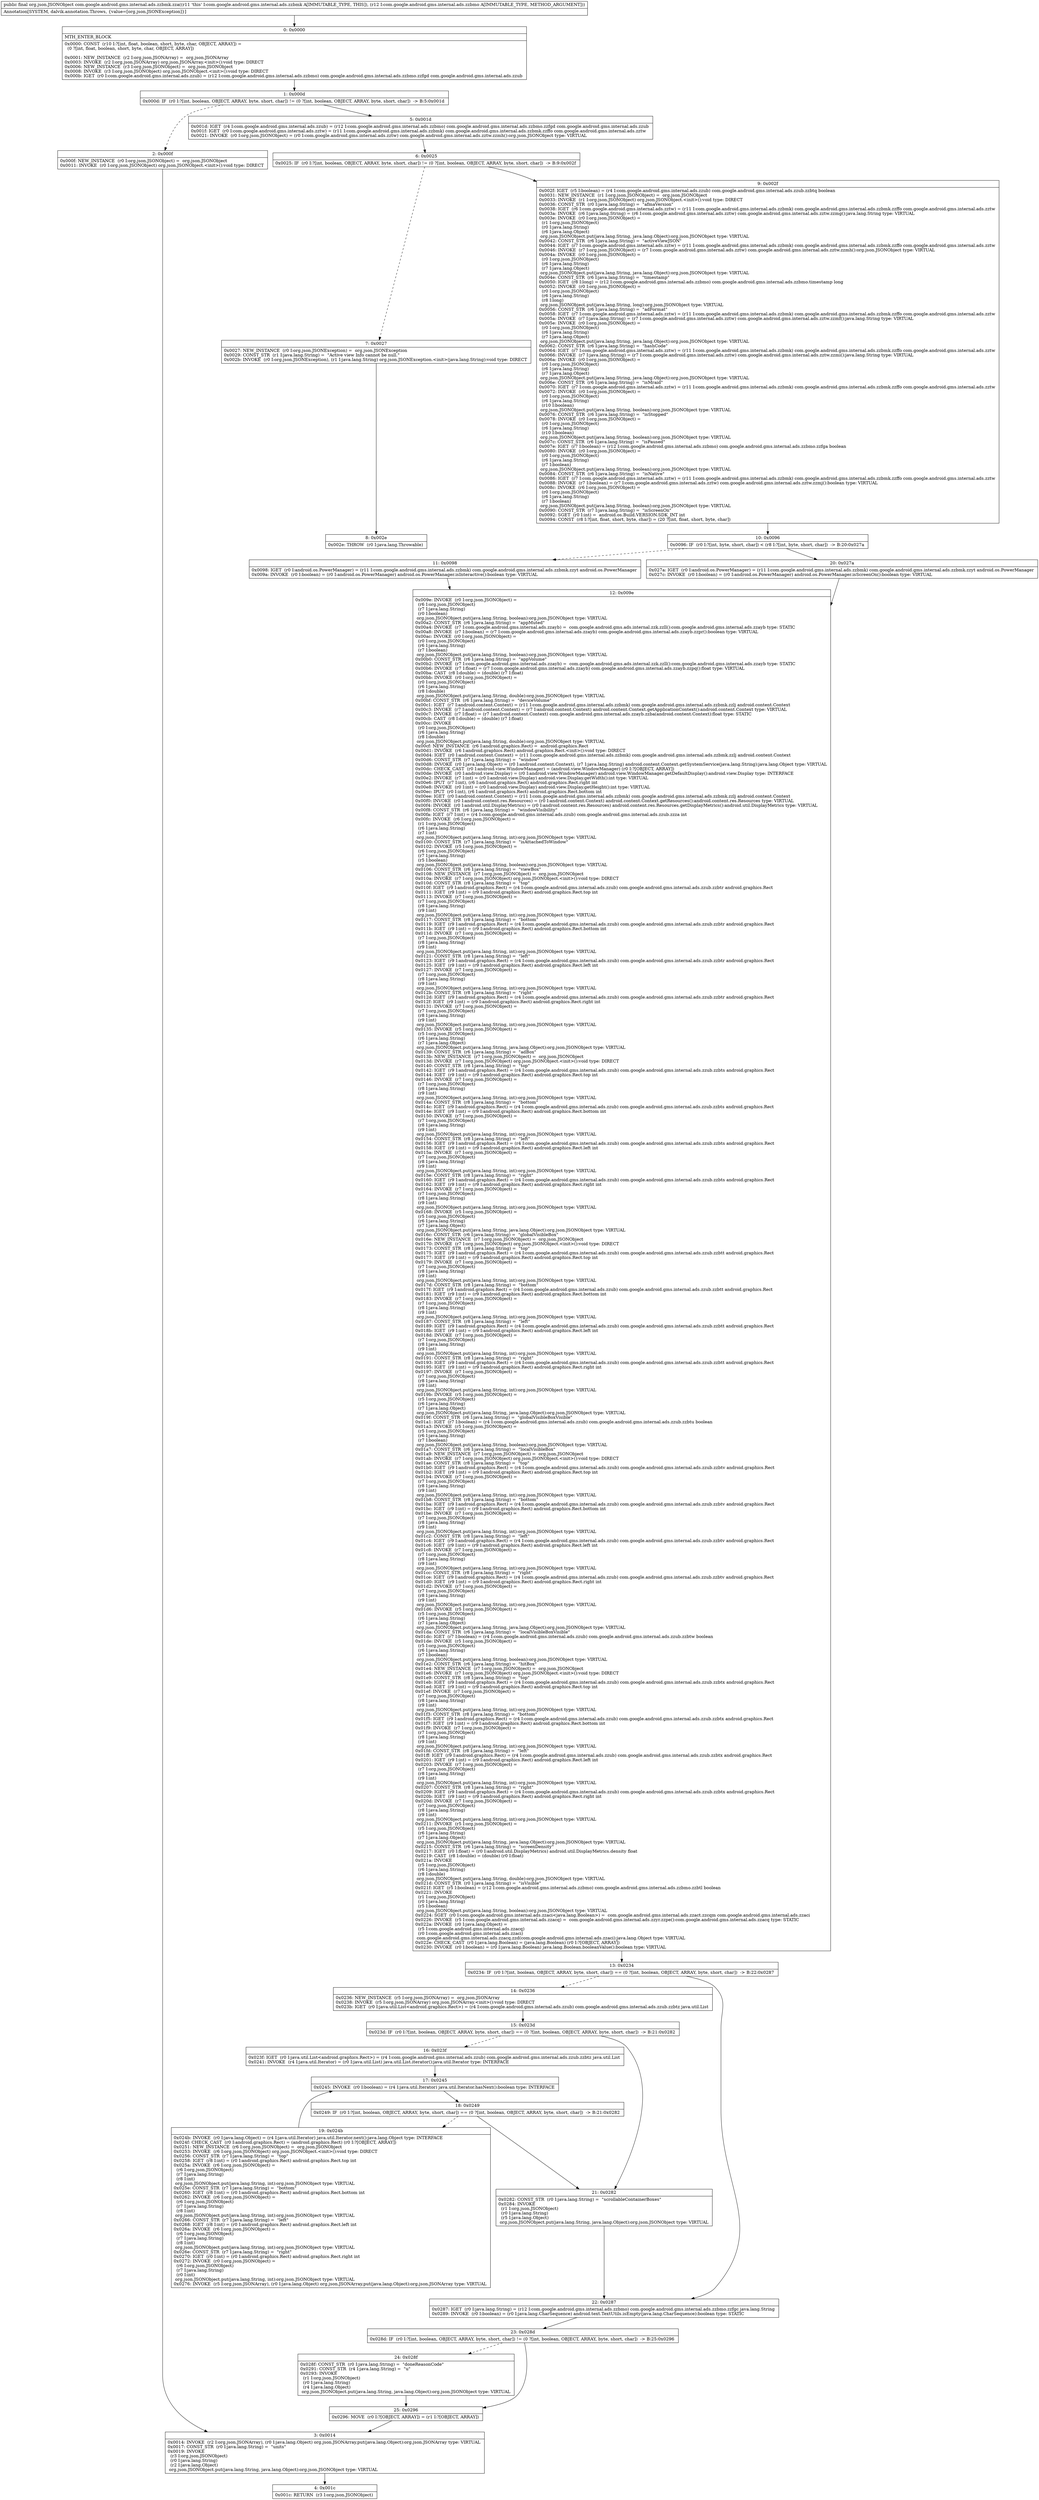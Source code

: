 digraph "CFG forcom.google.android.gms.internal.ads.zzbmk.zza(Lcom\/google\/android\/gms\/internal\/ads\/zzbmo;)Lorg\/json\/JSONObject;" {
Node_0 [shape=record,label="{0\:\ 0x0000|MTH_ENTER_BLOCK\l|0x0000: CONST  (r10 I:?[int, float, boolean, short, byte, char, OBJECT, ARRAY]) = \l  (0 ?[int, float, boolean, short, byte, char, OBJECT, ARRAY])\l \l0x0001: NEW_INSTANCE  (r2 I:org.json.JSONArray) =  org.json.JSONArray \l0x0003: INVOKE  (r2 I:org.json.JSONArray) org.json.JSONArray.\<init\>():void type: DIRECT \l0x0006: NEW_INSTANCE  (r3 I:org.json.JSONObject) =  org.json.JSONObject \l0x0008: INVOKE  (r3 I:org.json.JSONObject) org.json.JSONObject.\<init\>():void type: DIRECT \l0x000b: IGET  (r0 I:com.google.android.gms.internal.ads.zzub) = (r12 I:com.google.android.gms.internal.ads.zzbmo) com.google.android.gms.internal.ads.zzbmo.zzfgd com.google.android.gms.internal.ads.zzub \l}"];
Node_1 [shape=record,label="{1\:\ 0x000d|0x000d: IF  (r0 I:?[int, boolean, OBJECT, ARRAY, byte, short, char]) != (0 ?[int, boolean, OBJECT, ARRAY, byte, short, char])  \-\> B:5:0x001d \l}"];
Node_2 [shape=record,label="{2\:\ 0x000f|0x000f: NEW_INSTANCE  (r0 I:org.json.JSONObject) =  org.json.JSONObject \l0x0011: INVOKE  (r0 I:org.json.JSONObject) org.json.JSONObject.\<init\>():void type: DIRECT \l}"];
Node_3 [shape=record,label="{3\:\ 0x0014|0x0014: INVOKE  (r2 I:org.json.JSONArray), (r0 I:java.lang.Object) org.json.JSONArray.put(java.lang.Object):org.json.JSONArray type: VIRTUAL \l0x0017: CONST_STR  (r0 I:java.lang.String) =  \"units\" \l0x0019: INVOKE  \l  (r3 I:org.json.JSONObject)\l  (r0 I:java.lang.String)\l  (r2 I:java.lang.Object)\l org.json.JSONObject.put(java.lang.String, java.lang.Object):org.json.JSONObject type: VIRTUAL \l}"];
Node_4 [shape=record,label="{4\:\ 0x001c|0x001c: RETURN  (r3 I:org.json.JSONObject) \l}"];
Node_5 [shape=record,label="{5\:\ 0x001d|0x001d: IGET  (r4 I:com.google.android.gms.internal.ads.zzub) = (r12 I:com.google.android.gms.internal.ads.zzbmo) com.google.android.gms.internal.ads.zzbmo.zzfgd com.google.android.gms.internal.ads.zzub \l0x001f: IGET  (r0 I:com.google.android.gms.internal.ads.zztw) = (r11 I:com.google.android.gms.internal.ads.zzbmk) com.google.android.gms.internal.ads.zzbmk.zzffo com.google.android.gms.internal.ads.zztw \l0x0021: INVOKE  (r0 I:org.json.JSONObject) = (r0 I:com.google.android.gms.internal.ads.zztw) com.google.android.gms.internal.ads.zztw.zzmh():org.json.JSONObject type: VIRTUAL \l}"];
Node_6 [shape=record,label="{6\:\ 0x0025|0x0025: IF  (r0 I:?[int, boolean, OBJECT, ARRAY, byte, short, char]) != (0 ?[int, boolean, OBJECT, ARRAY, byte, short, char])  \-\> B:9:0x002f \l}"];
Node_7 [shape=record,label="{7\:\ 0x0027|0x0027: NEW_INSTANCE  (r0 I:org.json.JSONException) =  org.json.JSONException \l0x0029: CONST_STR  (r1 I:java.lang.String) =  \"Active view Info cannot be null.\" \l0x002b: INVOKE  (r0 I:org.json.JSONException), (r1 I:java.lang.String) org.json.JSONException.\<init\>(java.lang.String):void type: DIRECT \l}"];
Node_8 [shape=record,label="{8\:\ 0x002e|0x002e: THROW  (r0 I:java.lang.Throwable) \l}"];
Node_9 [shape=record,label="{9\:\ 0x002f|0x002f: IGET  (r5 I:boolean) = (r4 I:com.google.android.gms.internal.ads.zzub) com.google.android.gms.internal.ads.zzub.zzbtq boolean \l0x0031: NEW_INSTANCE  (r1 I:org.json.JSONObject) =  org.json.JSONObject \l0x0033: INVOKE  (r1 I:org.json.JSONObject) org.json.JSONObject.\<init\>():void type: DIRECT \l0x0036: CONST_STR  (r0 I:java.lang.String) =  \"afmaVersion\" \l0x0038: IGET  (r6 I:com.google.android.gms.internal.ads.zztw) = (r11 I:com.google.android.gms.internal.ads.zzbmk) com.google.android.gms.internal.ads.zzbmk.zzffo com.google.android.gms.internal.ads.zztw \l0x003a: INVOKE  (r6 I:java.lang.String) = (r6 I:com.google.android.gms.internal.ads.zztw) com.google.android.gms.internal.ads.zztw.zzmg():java.lang.String type: VIRTUAL \l0x003e: INVOKE  (r0 I:org.json.JSONObject) = \l  (r1 I:org.json.JSONObject)\l  (r0 I:java.lang.String)\l  (r6 I:java.lang.Object)\l org.json.JSONObject.put(java.lang.String, java.lang.Object):org.json.JSONObject type: VIRTUAL \l0x0042: CONST_STR  (r6 I:java.lang.String) =  \"activeViewJSON\" \l0x0044: IGET  (r7 I:com.google.android.gms.internal.ads.zztw) = (r11 I:com.google.android.gms.internal.ads.zzbmk) com.google.android.gms.internal.ads.zzbmk.zzffo com.google.android.gms.internal.ads.zztw \l0x0046: INVOKE  (r7 I:org.json.JSONObject) = (r7 I:com.google.android.gms.internal.ads.zztw) com.google.android.gms.internal.ads.zztw.zzmh():org.json.JSONObject type: VIRTUAL \l0x004a: INVOKE  (r0 I:org.json.JSONObject) = \l  (r0 I:org.json.JSONObject)\l  (r6 I:java.lang.String)\l  (r7 I:java.lang.Object)\l org.json.JSONObject.put(java.lang.String, java.lang.Object):org.json.JSONObject type: VIRTUAL \l0x004e: CONST_STR  (r6 I:java.lang.String) =  \"timestamp\" \l0x0050: IGET  (r8 I:long) = (r12 I:com.google.android.gms.internal.ads.zzbmo) com.google.android.gms.internal.ads.zzbmo.timestamp long \l0x0052: INVOKE  (r0 I:org.json.JSONObject) = \l  (r0 I:org.json.JSONObject)\l  (r6 I:java.lang.String)\l  (r8 I:long)\l org.json.JSONObject.put(java.lang.String, long):org.json.JSONObject type: VIRTUAL \l0x0056: CONST_STR  (r6 I:java.lang.String) =  \"adFormat\" \l0x0058: IGET  (r7 I:com.google.android.gms.internal.ads.zztw) = (r11 I:com.google.android.gms.internal.ads.zzbmk) com.google.android.gms.internal.ads.zzbmk.zzffo com.google.android.gms.internal.ads.zztw \l0x005a: INVOKE  (r7 I:java.lang.String) = (r7 I:com.google.android.gms.internal.ads.zztw) com.google.android.gms.internal.ads.zztw.zzmf():java.lang.String type: VIRTUAL \l0x005e: INVOKE  (r0 I:org.json.JSONObject) = \l  (r0 I:org.json.JSONObject)\l  (r6 I:java.lang.String)\l  (r7 I:java.lang.Object)\l org.json.JSONObject.put(java.lang.String, java.lang.Object):org.json.JSONObject type: VIRTUAL \l0x0062: CONST_STR  (r6 I:java.lang.String) =  \"hashCode\" \l0x0064: IGET  (r7 I:com.google.android.gms.internal.ads.zztw) = (r11 I:com.google.android.gms.internal.ads.zzbmk) com.google.android.gms.internal.ads.zzbmk.zzffo com.google.android.gms.internal.ads.zztw \l0x0066: INVOKE  (r7 I:java.lang.String) = (r7 I:com.google.android.gms.internal.ads.zztw) com.google.android.gms.internal.ads.zztw.zzmi():java.lang.String type: VIRTUAL \l0x006a: INVOKE  (r0 I:org.json.JSONObject) = \l  (r0 I:org.json.JSONObject)\l  (r6 I:java.lang.String)\l  (r7 I:java.lang.Object)\l org.json.JSONObject.put(java.lang.String, java.lang.Object):org.json.JSONObject type: VIRTUAL \l0x006e: CONST_STR  (r6 I:java.lang.String) =  \"isMraid\" \l0x0070: IGET  (r7 I:com.google.android.gms.internal.ads.zztw) = (r11 I:com.google.android.gms.internal.ads.zzbmk) com.google.android.gms.internal.ads.zzbmk.zzffo com.google.android.gms.internal.ads.zztw \l0x0072: INVOKE  (r0 I:org.json.JSONObject) = \l  (r0 I:org.json.JSONObject)\l  (r6 I:java.lang.String)\l  (r10 I:boolean)\l org.json.JSONObject.put(java.lang.String, boolean):org.json.JSONObject type: VIRTUAL \l0x0076: CONST_STR  (r6 I:java.lang.String) =  \"isStopped\" \l0x0078: INVOKE  (r0 I:org.json.JSONObject) = \l  (r0 I:org.json.JSONObject)\l  (r6 I:java.lang.String)\l  (r10 I:boolean)\l org.json.JSONObject.put(java.lang.String, boolean):org.json.JSONObject type: VIRTUAL \l0x007c: CONST_STR  (r6 I:java.lang.String) =  \"isPaused\" \l0x007e: IGET  (r7 I:boolean) = (r12 I:com.google.android.gms.internal.ads.zzbmo) com.google.android.gms.internal.ads.zzbmo.zzfga boolean \l0x0080: INVOKE  (r0 I:org.json.JSONObject) = \l  (r0 I:org.json.JSONObject)\l  (r6 I:java.lang.String)\l  (r7 I:boolean)\l org.json.JSONObject.put(java.lang.String, boolean):org.json.JSONObject type: VIRTUAL \l0x0084: CONST_STR  (r6 I:java.lang.String) =  \"isNative\" \l0x0086: IGET  (r7 I:com.google.android.gms.internal.ads.zztw) = (r11 I:com.google.android.gms.internal.ads.zzbmk) com.google.android.gms.internal.ads.zzbmk.zzffo com.google.android.gms.internal.ads.zztw \l0x0088: INVOKE  (r7 I:boolean) = (r7 I:com.google.android.gms.internal.ads.zztw) com.google.android.gms.internal.ads.zztw.zzmj():boolean type: VIRTUAL \l0x008c: INVOKE  (r6 I:org.json.JSONObject) = \l  (r0 I:org.json.JSONObject)\l  (r6 I:java.lang.String)\l  (r7 I:boolean)\l org.json.JSONObject.put(java.lang.String, boolean):org.json.JSONObject type: VIRTUAL \l0x0090: CONST_STR  (r7 I:java.lang.String) =  \"isScreenOn\" \l0x0092: SGET  (r0 I:int) =  android.os.Build.VERSION.SDK_INT int \l0x0094: CONST  (r8 I:?[int, float, short, byte, char]) = (20 ?[int, float, short, byte, char]) \l}"];
Node_10 [shape=record,label="{10\:\ 0x0096|0x0096: IF  (r0 I:?[int, byte, short, char]) \< (r8 I:?[int, byte, short, char])  \-\> B:20:0x027a \l}"];
Node_11 [shape=record,label="{11\:\ 0x0098|0x0098: IGET  (r0 I:android.os.PowerManager) = (r11 I:com.google.android.gms.internal.ads.zzbmk) com.google.android.gms.internal.ads.zzbmk.zzyt android.os.PowerManager \l0x009a: INVOKE  (r0 I:boolean) = (r0 I:android.os.PowerManager) android.os.PowerManager.isInteractive():boolean type: VIRTUAL \l}"];
Node_12 [shape=record,label="{12\:\ 0x009e|0x009e: INVOKE  (r0 I:org.json.JSONObject) = \l  (r6 I:org.json.JSONObject)\l  (r7 I:java.lang.String)\l  (r0 I:boolean)\l org.json.JSONObject.put(java.lang.String, boolean):org.json.JSONObject type: VIRTUAL \l0x00a2: CONST_STR  (r6 I:java.lang.String) =  \"appMuted\" \l0x00a4: INVOKE  (r7 I:com.google.android.gms.internal.ads.zzayb) =  com.google.android.gms.ads.internal.zzk.zzll():com.google.android.gms.internal.ads.zzayb type: STATIC \l0x00a8: INVOKE  (r7 I:boolean) = (r7 I:com.google.android.gms.internal.ads.zzayb) com.google.android.gms.internal.ads.zzayb.zzpr():boolean type: VIRTUAL \l0x00ac: INVOKE  (r0 I:org.json.JSONObject) = \l  (r0 I:org.json.JSONObject)\l  (r6 I:java.lang.String)\l  (r7 I:boolean)\l org.json.JSONObject.put(java.lang.String, boolean):org.json.JSONObject type: VIRTUAL \l0x00b0: CONST_STR  (r6 I:java.lang.String) =  \"appVolume\" \l0x00b2: INVOKE  (r7 I:com.google.android.gms.internal.ads.zzayb) =  com.google.android.gms.ads.internal.zzk.zzll():com.google.android.gms.internal.ads.zzayb type: STATIC \l0x00b6: INVOKE  (r7 I:float) = (r7 I:com.google.android.gms.internal.ads.zzayb) com.google.android.gms.internal.ads.zzayb.zzpq():float type: VIRTUAL \l0x00ba: CAST  (r8 I:double) = (double) (r7 I:float) \l0x00bb: INVOKE  (r0 I:org.json.JSONObject) = \l  (r0 I:org.json.JSONObject)\l  (r6 I:java.lang.String)\l  (r8 I:double)\l org.json.JSONObject.put(java.lang.String, double):org.json.JSONObject type: VIRTUAL \l0x00bf: CONST_STR  (r6 I:java.lang.String) =  \"deviceVolume\" \l0x00c1: IGET  (r7 I:android.content.Context) = (r11 I:com.google.android.gms.internal.ads.zzbmk) com.google.android.gms.internal.ads.zzbmk.zzlj android.content.Context \l0x00c3: INVOKE  (r7 I:android.content.Context) = (r7 I:android.content.Context) android.content.Context.getApplicationContext():android.content.Context type: VIRTUAL \l0x00c7: INVOKE  (r7 I:float) = (r7 I:android.content.Context) com.google.android.gms.internal.ads.zzayb.zzba(android.content.Context):float type: STATIC \l0x00cb: CAST  (r8 I:double) = (double) (r7 I:float) \l0x00cc: INVOKE  \l  (r0 I:org.json.JSONObject)\l  (r6 I:java.lang.String)\l  (r8 I:double)\l org.json.JSONObject.put(java.lang.String, double):org.json.JSONObject type: VIRTUAL \l0x00cf: NEW_INSTANCE  (r6 I:android.graphics.Rect) =  android.graphics.Rect \l0x00d1: INVOKE  (r6 I:android.graphics.Rect) android.graphics.Rect.\<init\>():void type: DIRECT \l0x00d4: IGET  (r0 I:android.content.Context) = (r11 I:com.google.android.gms.internal.ads.zzbmk) com.google.android.gms.internal.ads.zzbmk.zzlj android.content.Context \l0x00d6: CONST_STR  (r7 I:java.lang.String) =  \"window\" \l0x00d8: INVOKE  (r0 I:java.lang.Object) = (r0 I:android.content.Context), (r7 I:java.lang.String) android.content.Context.getSystemService(java.lang.String):java.lang.Object type: VIRTUAL \l0x00dc: CHECK_CAST  (r0 I:android.view.WindowManager) = (android.view.WindowManager) (r0 I:?[OBJECT, ARRAY]) \l0x00de: INVOKE  (r0 I:android.view.Display) = (r0 I:android.view.WindowManager) android.view.WindowManager.getDefaultDisplay():android.view.Display type: INTERFACE \l0x00e2: INVOKE  (r7 I:int) = (r0 I:android.view.Display) android.view.Display.getWidth():int type: VIRTUAL \l0x00e6: IPUT  (r7 I:int), (r6 I:android.graphics.Rect) android.graphics.Rect.right int \l0x00e8: INVOKE  (r0 I:int) = (r0 I:android.view.Display) android.view.Display.getHeight():int type: VIRTUAL \l0x00ec: IPUT  (r0 I:int), (r6 I:android.graphics.Rect) android.graphics.Rect.bottom int \l0x00ee: IGET  (r0 I:android.content.Context) = (r11 I:com.google.android.gms.internal.ads.zzbmk) com.google.android.gms.internal.ads.zzbmk.zzlj android.content.Context \l0x00f0: INVOKE  (r0 I:android.content.res.Resources) = (r0 I:android.content.Context) android.content.Context.getResources():android.content.res.Resources type: VIRTUAL \l0x00f4: INVOKE  (r0 I:android.util.DisplayMetrics) = (r0 I:android.content.res.Resources) android.content.res.Resources.getDisplayMetrics():android.util.DisplayMetrics type: VIRTUAL \l0x00f8: CONST_STR  (r6 I:java.lang.String) =  \"windowVisibility\" \l0x00fa: IGET  (r7 I:int) = (r4 I:com.google.android.gms.internal.ads.zzub) com.google.android.gms.internal.ads.zzub.zzza int \l0x00fc: INVOKE  (r6 I:org.json.JSONObject) = \l  (r1 I:org.json.JSONObject)\l  (r6 I:java.lang.String)\l  (r7 I:int)\l org.json.JSONObject.put(java.lang.String, int):org.json.JSONObject type: VIRTUAL \l0x0100: CONST_STR  (r7 I:java.lang.String) =  \"isAttachedToWindow\" \l0x0102: INVOKE  (r5 I:org.json.JSONObject) = \l  (r6 I:org.json.JSONObject)\l  (r7 I:java.lang.String)\l  (r5 I:boolean)\l org.json.JSONObject.put(java.lang.String, boolean):org.json.JSONObject type: VIRTUAL \l0x0106: CONST_STR  (r6 I:java.lang.String) =  \"viewBox\" \l0x0108: NEW_INSTANCE  (r7 I:org.json.JSONObject) =  org.json.JSONObject \l0x010a: INVOKE  (r7 I:org.json.JSONObject) org.json.JSONObject.\<init\>():void type: DIRECT \l0x010d: CONST_STR  (r8 I:java.lang.String) =  \"top\" \l0x010f: IGET  (r9 I:android.graphics.Rect) = (r4 I:com.google.android.gms.internal.ads.zzub) com.google.android.gms.internal.ads.zzub.zzbtr android.graphics.Rect \l0x0111: IGET  (r9 I:int) = (r9 I:android.graphics.Rect) android.graphics.Rect.top int \l0x0113: INVOKE  (r7 I:org.json.JSONObject) = \l  (r7 I:org.json.JSONObject)\l  (r8 I:java.lang.String)\l  (r9 I:int)\l org.json.JSONObject.put(java.lang.String, int):org.json.JSONObject type: VIRTUAL \l0x0117: CONST_STR  (r8 I:java.lang.String) =  \"bottom\" \l0x0119: IGET  (r9 I:android.graphics.Rect) = (r4 I:com.google.android.gms.internal.ads.zzub) com.google.android.gms.internal.ads.zzub.zzbtr android.graphics.Rect \l0x011b: IGET  (r9 I:int) = (r9 I:android.graphics.Rect) android.graphics.Rect.bottom int \l0x011d: INVOKE  (r7 I:org.json.JSONObject) = \l  (r7 I:org.json.JSONObject)\l  (r8 I:java.lang.String)\l  (r9 I:int)\l org.json.JSONObject.put(java.lang.String, int):org.json.JSONObject type: VIRTUAL \l0x0121: CONST_STR  (r8 I:java.lang.String) =  \"left\" \l0x0123: IGET  (r9 I:android.graphics.Rect) = (r4 I:com.google.android.gms.internal.ads.zzub) com.google.android.gms.internal.ads.zzub.zzbtr android.graphics.Rect \l0x0125: IGET  (r9 I:int) = (r9 I:android.graphics.Rect) android.graphics.Rect.left int \l0x0127: INVOKE  (r7 I:org.json.JSONObject) = \l  (r7 I:org.json.JSONObject)\l  (r8 I:java.lang.String)\l  (r9 I:int)\l org.json.JSONObject.put(java.lang.String, int):org.json.JSONObject type: VIRTUAL \l0x012b: CONST_STR  (r8 I:java.lang.String) =  \"right\" \l0x012d: IGET  (r9 I:android.graphics.Rect) = (r4 I:com.google.android.gms.internal.ads.zzub) com.google.android.gms.internal.ads.zzub.zzbtr android.graphics.Rect \l0x012f: IGET  (r9 I:int) = (r9 I:android.graphics.Rect) android.graphics.Rect.right int \l0x0131: INVOKE  (r7 I:org.json.JSONObject) = \l  (r7 I:org.json.JSONObject)\l  (r8 I:java.lang.String)\l  (r9 I:int)\l org.json.JSONObject.put(java.lang.String, int):org.json.JSONObject type: VIRTUAL \l0x0135: INVOKE  (r5 I:org.json.JSONObject) = \l  (r5 I:org.json.JSONObject)\l  (r6 I:java.lang.String)\l  (r7 I:java.lang.Object)\l org.json.JSONObject.put(java.lang.String, java.lang.Object):org.json.JSONObject type: VIRTUAL \l0x0139: CONST_STR  (r6 I:java.lang.String) =  \"adBox\" \l0x013b: NEW_INSTANCE  (r7 I:org.json.JSONObject) =  org.json.JSONObject \l0x013d: INVOKE  (r7 I:org.json.JSONObject) org.json.JSONObject.\<init\>():void type: DIRECT \l0x0140: CONST_STR  (r8 I:java.lang.String) =  \"top\" \l0x0142: IGET  (r9 I:android.graphics.Rect) = (r4 I:com.google.android.gms.internal.ads.zzub) com.google.android.gms.internal.ads.zzub.zzbts android.graphics.Rect \l0x0144: IGET  (r9 I:int) = (r9 I:android.graphics.Rect) android.graphics.Rect.top int \l0x0146: INVOKE  (r7 I:org.json.JSONObject) = \l  (r7 I:org.json.JSONObject)\l  (r8 I:java.lang.String)\l  (r9 I:int)\l org.json.JSONObject.put(java.lang.String, int):org.json.JSONObject type: VIRTUAL \l0x014a: CONST_STR  (r8 I:java.lang.String) =  \"bottom\" \l0x014c: IGET  (r9 I:android.graphics.Rect) = (r4 I:com.google.android.gms.internal.ads.zzub) com.google.android.gms.internal.ads.zzub.zzbts android.graphics.Rect \l0x014e: IGET  (r9 I:int) = (r9 I:android.graphics.Rect) android.graphics.Rect.bottom int \l0x0150: INVOKE  (r7 I:org.json.JSONObject) = \l  (r7 I:org.json.JSONObject)\l  (r8 I:java.lang.String)\l  (r9 I:int)\l org.json.JSONObject.put(java.lang.String, int):org.json.JSONObject type: VIRTUAL \l0x0154: CONST_STR  (r8 I:java.lang.String) =  \"left\" \l0x0156: IGET  (r9 I:android.graphics.Rect) = (r4 I:com.google.android.gms.internal.ads.zzub) com.google.android.gms.internal.ads.zzub.zzbts android.graphics.Rect \l0x0158: IGET  (r9 I:int) = (r9 I:android.graphics.Rect) android.graphics.Rect.left int \l0x015a: INVOKE  (r7 I:org.json.JSONObject) = \l  (r7 I:org.json.JSONObject)\l  (r8 I:java.lang.String)\l  (r9 I:int)\l org.json.JSONObject.put(java.lang.String, int):org.json.JSONObject type: VIRTUAL \l0x015e: CONST_STR  (r8 I:java.lang.String) =  \"right\" \l0x0160: IGET  (r9 I:android.graphics.Rect) = (r4 I:com.google.android.gms.internal.ads.zzub) com.google.android.gms.internal.ads.zzub.zzbts android.graphics.Rect \l0x0162: IGET  (r9 I:int) = (r9 I:android.graphics.Rect) android.graphics.Rect.right int \l0x0164: INVOKE  (r7 I:org.json.JSONObject) = \l  (r7 I:org.json.JSONObject)\l  (r8 I:java.lang.String)\l  (r9 I:int)\l org.json.JSONObject.put(java.lang.String, int):org.json.JSONObject type: VIRTUAL \l0x0168: INVOKE  (r5 I:org.json.JSONObject) = \l  (r5 I:org.json.JSONObject)\l  (r6 I:java.lang.String)\l  (r7 I:java.lang.Object)\l org.json.JSONObject.put(java.lang.String, java.lang.Object):org.json.JSONObject type: VIRTUAL \l0x016c: CONST_STR  (r6 I:java.lang.String) =  \"globalVisibleBox\" \l0x016e: NEW_INSTANCE  (r7 I:org.json.JSONObject) =  org.json.JSONObject \l0x0170: INVOKE  (r7 I:org.json.JSONObject) org.json.JSONObject.\<init\>():void type: DIRECT \l0x0173: CONST_STR  (r8 I:java.lang.String) =  \"top\" \l0x0175: IGET  (r9 I:android.graphics.Rect) = (r4 I:com.google.android.gms.internal.ads.zzub) com.google.android.gms.internal.ads.zzub.zzbtt android.graphics.Rect \l0x0177: IGET  (r9 I:int) = (r9 I:android.graphics.Rect) android.graphics.Rect.top int \l0x0179: INVOKE  (r7 I:org.json.JSONObject) = \l  (r7 I:org.json.JSONObject)\l  (r8 I:java.lang.String)\l  (r9 I:int)\l org.json.JSONObject.put(java.lang.String, int):org.json.JSONObject type: VIRTUAL \l0x017d: CONST_STR  (r8 I:java.lang.String) =  \"bottom\" \l0x017f: IGET  (r9 I:android.graphics.Rect) = (r4 I:com.google.android.gms.internal.ads.zzub) com.google.android.gms.internal.ads.zzub.zzbtt android.graphics.Rect \l0x0181: IGET  (r9 I:int) = (r9 I:android.graphics.Rect) android.graphics.Rect.bottom int \l0x0183: INVOKE  (r7 I:org.json.JSONObject) = \l  (r7 I:org.json.JSONObject)\l  (r8 I:java.lang.String)\l  (r9 I:int)\l org.json.JSONObject.put(java.lang.String, int):org.json.JSONObject type: VIRTUAL \l0x0187: CONST_STR  (r8 I:java.lang.String) =  \"left\" \l0x0189: IGET  (r9 I:android.graphics.Rect) = (r4 I:com.google.android.gms.internal.ads.zzub) com.google.android.gms.internal.ads.zzub.zzbtt android.graphics.Rect \l0x018b: IGET  (r9 I:int) = (r9 I:android.graphics.Rect) android.graphics.Rect.left int \l0x018d: INVOKE  (r7 I:org.json.JSONObject) = \l  (r7 I:org.json.JSONObject)\l  (r8 I:java.lang.String)\l  (r9 I:int)\l org.json.JSONObject.put(java.lang.String, int):org.json.JSONObject type: VIRTUAL \l0x0191: CONST_STR  (r8 I:java.lang.String) =  \"right\" \l0x0193: IGET  (r9 I:android.graphics.Rect) = (r4 I:com.google.android.gms.internal.ads.zzub) com.google.android.gms.internal.ads.zzub.zzbtt android.graphics.Rect \l0x0195: IGET  (r9 I:int) = (r9 I:android.graphics.Rect) android.graphics.Rect.right int \l0x0197: INVOKE  (r7 I:org.json.JSONObject) = \l  (r7 I:org.json.JSONObject)\l  (r8 I:java.lang.String)\l  (r9 I:int)\l org.json.JSONObject.put(java.lang.String, int):org.json.JSONObject type: VIRTUAL \l0x019b: INVOKE  (r5 I:org.json.JSONObject) = \l  (r5 I:org.json.JSONObject)\l  (r6 I:java.lang.String)\l  (r7 I:java.lang.Object)\l org.json.JSONObject.put(java.lang.String, java.lang.Object):org.json.JSONObject type: VIRTUAL \l0x019f: CONST_STR  (r6 I:java.lang.String) =  \"globalVisibleBoxVisible\" \l0x01a1: IGET  (r7 I:boolean) = (r4 I:com.google.android.gms.internal.ads.zzub) com.google.android.gms.internal.ads.zzub.zzbtu boolean \l0x01a3: INVOKE  (r5 I:org.json.JSONObject) = \l  (r5 I:org.json.JSONObject)\l  (r6 I:java.lang.String)\l  (r7 I:boolean)\l org.json.JSONObject.put(java.lang.String, boolean):org.json.JSONObject type: VIRTUAL \l0x01a7: CONST_STR  (r6 I:java.lang.String) =  \"localVisibleBox\" \l0x01a9: NEW_INSTANCE  (r7 I:org.json.JSONObject) =  org.json.JSONObject \l0x01ab: INVOKE  (r7 I:org.json.JSONObject) org.json.JSONObject.\<init\>():void type: DIRECT \l0x01ae: CONST_STR  (r8 I:java.lang.String) =  \"top\" \l0x01b0: IGET  (r9 I:android.graphics.Rect) = (r4 I:com.google.android.gms.internal.ads.zzub) com.google.android.gms.internal.ads.zzub.zzbtv android.graphics.Rect \l0x01b2: IGET  (r9 I:int) = (r9 I:android.graphics.Rect) android.graphics.Rect.top int \l0x01b4: INVOKE  (r7 I:org.json.JSONObject) = \l  (r7 I:org.json.JSONObject)\l  (r8 I:java.lang.String)\l  (r9 I:int)\l org.json.JSONObject.put(java.lang.String, int):org.json.JSONObject type: VIRTUAL \l0x01b8: CONST_STR  (r8 I:java.lang.String) =  \"bottom\" \l0x01ba: IGET  (r9 I:android.graphics.Rect) = (r4 I:com.google.android.gms.internal.ads.zzub) com.google.android.gms.internal.ads.zzub.zzbtv android.graphics.Rect \l0x01bc: IGET  (r9 I:int) = (r9 I:android.graphics.Rect) android.graphics.Rect.bottom int \l0x01be: INVOKE  (r7 I:org.json.JSONObject) = \l  (r7 I:org.json.JSONObject)\l  (r8 I:java.lang.String)\l  (r9 I:int)\l org.json.JSONObject.put(java.lang.String, int):org.json.JSONObject type: VIRTUAL \l0x01c2: CONST_STR  (r8 I:java.lang.String) =  \"left\" \l0x01c4: IGET  (r9 I:android.graphics.Rect) = (r4 I:com.google.android.gms.internal.ads.zzub) com.google.android.gms.internal.ads.zzub.zzbtv android.graphics.Rect \l0x01c6: IGET  (r9 I:int) = (r9 I:android.graphics.Rect) android.graphics.Rect.left int \l0x01c8: INVOKE  (r7 I:org.json.JSONObject) = \l  (r7 I:org.json.JSONObject)\l  (r8 I:java.lang.String)\l  (r9 I:int)\l org.json.JSONObject.put(java.lang.String, int):org.json.JSONObject type: VIRTUAL \l0x01cc: CONST_STR  (r8 I:java.lang.String) =  \"right\" \l0x01ce: IGET  (r9 I:android.graphics.Rect) = (r4 I:com.google.android.gms.internal.ads.zzub) com.google.android.gms.internal.ads.zzub.zzbtv android.graphics.Rect \l0x01d0: IGET  (r9 I:int) = (r9 I:android.graphics.Rect) android.graphics.Rect.right int \l0x01d2: INVOKE  (r7 I:org.json.JSONObject) = \l  (r7 I:org.json.JSONObject)\l  (r8 I:java.lang.String)\l  (r9 I:int)\l org.json.JSONObject.put(java.lang.String, int):org.json.JSONObject type: VIRTUAL \l0x01d6: INVOKE  (r5 I:org.json.JSONObject) = \l  (r5 I:org.json.JSONObject)\l  (r6 I:java.lang.String)\l  (r7 I:java.lang.Object)\l org.json.JSONObject.put(java.lang.String, java.lang.Object):org.json.JSONObject type: VIRTUAL \l0x01da: CONST_STR  (r6 I:java.lang.String) =  \"localVisibleBoxVisible\" \l0x01dc: IGET  (r7 I:boolean) = (r4 I:com.google.android.gms.internal.ads.zzub) com.google.android.gms.internal.ads.zzub.zzbtw boolean \l0x01de: INVOKE  (r5 I:org.json.JSONObject) = \l  (r5 I:org.json.JSONObject)\l  (r6 I:java.lang.String)\l  (r7 I:boolean)\l org.json.JSONObject.put(java.lang.String, boolean):org.json.JSONObject type: VIRTUAL \l0x01e2: CONST_STR  (r6 I:java.lang.String) =  \"hitBox\" \l0x01e4: NEW_INSTANCE  (r7 I:org.json.JSONObject) =  org.json.JSONObject \l0x01e6: INVOKE  (r7 I:org.json.JSONObject) org.json.JSONObject.\<init\>():void type: DIRECT \l0x01e9: CONST_STR  (r8 I:java.lang.String) =  \"top\" \l0x01eb: IGET  (r9 I:android.graphics.Rect) = (r4 I:com.google.android.gms.internal.ads.zzub) com.google.android.gms.internal.ads.zzub.zzbtx android.graphics.Rect \l0x01ed: IGET  (r9 I:int) = (r9 I:android.graphics.Rect) android.graphics.Rect.top int \l0x01ef: INVOKE  (r7 I:org.json.JSONObject) = \l  (r7 I:org.json.JSONObject)\l  (r8 I:java.lang.String)\l  (r9 I:int)\l org.json.JSONObject.put(java.lang.String, int):org.json.JSONObject type: VIRTUAL \l0x01f3: CONST_STR  (r8 I:java.lang.String) =  \"bottom\" \l0x01f5: IGET  (r9 I:android.graphics.Rect) = (r4 I:com.google.android.gms.internal.ads.zzub) com.google.android.gms.internal.ads.zzub.zzbtx android.graphics.Rect \l0x01f7: IGET  (r9 I:int) = (r9 I:android.graphics.Rect) android.graphics.Rect.bottom int \l0x01f9: INVOKE  (r7 I:org.json.JSONObject) = \l  (r7 I:org.json.JSONObject)\l  (r8 I:java.lang.String)\l  (r9 I:int)\l org.json.JSONObject.put(java.lang.String, int):org.json.JSONObject type: VIRTUAL \l0x01fd: CONST_STR  (r8 I:java.lang.String) =  \"left\" \l0x01ff: IGET  (r9 I:android.graphics.Rect) = (r4 I:com.google.android.gms.internal.ads.zzub) com.google.android.gms.internal.ads.zzub.zzbtx android.graphics.Rect \l0x0201: IGET  (r9 I:int) = (r9 I:android.graphics.Rect) android.graphics.Rect.left int \l0x0203: INVOKE  (r7 I:org.json.JSONObject) = \l  (r7 I:org.json.JSONObject)\l  (r8 I:java.lang.String)\l  (r9 I:int)\l org.json.JSONObject.put(java.lang.String, int):org.json.JSONObject type: VIRTUAL \l0x0207: CONST_STR  (r8 I:java.lang.String) =  \"right\" \l0x0209: IGET  (r9 I:android.graphics.Rect) = (r4 I:com.google.android.gms.internal.ads.zzub) com.google.android.gms.internal.ads.zzub.zzbtx android.graphics.Rect \l0x020b: IGET  (r9 I:int) = (r9 I:android.graphics.Rect) android.graphics.Rect.right int \l0x020d: INVOKE  (r7 I:org.json.JSONObject) = \l  (r7 I:org.json.JSONObject)\l  (r8 I:java.lang.String)\l  (r9 I:int)\l org.json.JSONObject.put(java.lang.String, int):org.json.JSONObject type: VIRTUAL \l0x0211: INVOKE  (r5 I:org.json.JSONObject) = \l  (r5 I:org.json.JSONObject)\l  (r6 I:java.lang.String)\l  (r7 I:java.lang.Object)\l org.json.JSONObject.put(java.lang.String, java.lang.Object):org.json.JSONObject type: VIRTUAL \l0x0215: CONST_STR  (r6 I:java.lang.String) =  \"screenDensity\" \l0x0217: IGET  (r0 I:float) = (r0 I:android.util.DisplayMetrics) android.util.DisplayMetrics.density float \l0x0219: CAST  (r8 I:double) = (double) (r0 I:float) \l0x021a: INVOKE  \l  (r5 I:org.json.JSONObject)\l  (r6 I:java.lang.String)\l  (r8 I:double)\l org.json.JSONObject.put(java.lang.String, double):org.json.JSONObject type: VIRTUAL \l0x021d: CONST_STR  (r0 I:java.lang.String) =  \"isVisible\" \l0x021f: IGET  (r5 I:boolean) = (r12 I:com.google.android.gms.internal.ads.zzbmo) com.google.android.gms.internal.ads.zzbmo.zzbtl boolean \l0x0221: INVOKE  \l  (r1 I:org.json.JSONObject)\l  (r0 I:java.lang.String)\l  (r5 I:boolean)\l org.json.JSONObject.put(java.lang.String, boolean):org.json.JSONObject type: VIRTUAL \l0x0224: SGET  (r0 I:com.google.android.gms.internal.ads.zzaci\<java.lang.Boolean\>) =  com.google.android.gms.internal.ads.zzact.zzcqm com.google.android.gms.internal.ads.zzaci \l0x0226: INVOKE  (r5 I:com.google.android.gms.internal.ads.zzacq) =  com.google.android.gms.internal.ads.zzyr.zzpe():com.google.android.gms.internal.ads.zzacq type: STATIC \l0x022a: INVOKE  (r0 I:java.lang.Object) = \l  (r5 I:com.google.android.gms.internal.ads.zzacq)\l  (r0 I:com.google.android.gms.internal.ads.zzaci)\l com.google.android.gms.internal.ads.zzacq.zzd(com.google.android.gms.internal.ads.zzaci):java.lang.Object type: VIRTUAL \l0x022e: CHECK_CAST  (r0 I:java.lang.Boolean) = (java.lang.Boolean) (r0 I:?[OBJECT, ARRAY]) \l0x0230: INVOKE  (r0 I:boolean) = (r0 I:java.lang.Boolean) java.lang.Boolean.booleanValue():boolean type: VIRTUAL \l}"];
Node_13 [shape=record,label="{13\:\ 0x0234|0x0234: IF  (r0 I:?[int, boolean, OBJECT, ARRAY, byte, short, char]) == (0 ?[int, boolean, OBJECT, ARRAY, byte, short, char])  \-\> B:22:0x0287 \l}"];
Node_14 [shape=record,label="{14\:\ 0x0236|0x0236: NEW_INSTANCE  (r5 I:org.json.JSONArray) =  org.json.JSONArray \l0x0238: INVOKE  (r5 I:org.json.JSONArray) org.json.JSONArray.\<init\>():void type: DIRECT \l0x023b: IGET  (r0 I:java.util.List\<android.graphics.Rect\>) = (r4 I:com.google.android.gms.internal.ads.zzub) com.google.android.gms.internal.ads.zzub.zzbtz java.util.List \l}"];
Node_15 [shape=record,label="{15\:\ 0x023d|0x023d: IF  (r0 I:?[int, boolean, OBJECT, ARRAY, byte, short, char]) == (0 ?[int, boolean, OBJECT, ARRAY, byte, short, char])  \-\> B:21:0x0282 \l}"];
Node_16 [shape=record,label="{16\:\ 0x023f|0x023f: IGET  (r0 I:java.util.List\<android.graphics.Rect\>) = (r4 I:com.google.android.gms.internal.ads.zzub) com.google.android.gms.internal.ads.zzub.zzbtz java.util.List \l0x0241: INVOKE  (r4 I:java.util.Iterator) = (r0 I:java.util.List) java.util.List.iterator():java.util.Iterator type: INTERFACE \l}"];
Node_17 [shape=record,label="{17\:\ 0x0245|0x0245: INVOKE  (r0 I:boolean) = (r4 I:java.util.Iterator) java.util.Iterator.hasNext():boolean type: INTERFACE \l}"];
Node_18 [shape=record,label="{18\:\ 0x0249|0x0249: IF  (r0 I:?[int, boolean, OBJECT, ARRAY, byte, short, char]) == (0 ?[int, boolean, OBJECT, ARRAY, byte, short, char])  \-\> B:21:0x0282 \l}"];
Node_19 [shape=record,label="{19\:\ 0x024b|0x024b: INVOKE  (r0 I:java.lang.Object) = (r4 I:java.util.Iterator) java.util.Iterator.next():java.lang.Object type: INTERFACE \l0x024f: CHECK_CAST  (r0 I:android.graphics.Rect) = (android.graphics.Rect) (r0 I:?[OBJECT, ARRAY]) \l0x0251: NEW_INSTANCE  (r6 I:org.json.JSONObject) =  org.json.JSONObject \l0x0253: INVOKE  (r6 I:org.json.JSONObject) org.json.JSONObject.\<init\>():void type: DIRECT \l0x0256: CONST_STR  (r7 I:java.lang.String) =  \"top\" \l0x0258: IGET  (r8 I:int) = (r0 I:android.graphics.Rect) android.graphics.Rect.top int \l0x025a: INVOKE  (r6 I:org.json.JSONObject) = \l  (r6 I:org.json.JSONObject)\l  (r7 I:java.lang.String)\l  (r8 I:int)\l org.json.JSONObject.put(java.lang.String, int):org.json.JSONObject type: VIRTUAL \l0x025e: CONST_STR  (r7 I:java.lang.String) =  \"bottom\" \l0x0260: IGET  (r8 I:int) = (r0 I:android.graphics.Rect) android.graphics.Rect.bottom int \l0x0262: INVOKE  (r6 I:org.json.JSONObject) = \l  (r6 I:org.json.JSONObject)\l  (r7 I:java.lang.String)\l  (r8 I:int)\l org.json.JSONObject.put(java.lang.String, int):org.json.JSONObject type: VIRTUAL \l0x0266: CONST_STR  (r7 I:java.lang.String) =  \"left\" \l0x0268: IGET  (r8 I:int) = (r0 I:android.graphics.Rect) android.graphics.Rect.left int \l0x026a: INVOKE  (r6 I:org.json.JSONObject) = \l  (r6 I:org.json.JSONObject)\l  (r7 I:java.lang.String)\l  (r8 I:int)\l org.json.JSONObject.put(java.lang.String, int):org.json.JSONObject type: VIRTUAL \l0x026e: CONST_STR  (r7 I:java.lang.String) =  \"right\" \l0x0270: IGET  (r0 I:int) = (r0 I:android.graphics.Rect) android.graphics.Rect.right int \l0x0272: INVOKE  (r0 I:org.json.JSONObject) = \l  (r6 I:org.json.JSONObject)\l  (r7 I:java.lang.String)\l  (r0 I:int)\l org.json.JSONObject.put(java.lang.String, int):org.json.JSONObject type: VIRTUAL \l0x0276: INVOKE  (r5 I:org.json.JSONArray), (r0 I:java.lang.Object) org.json.JSONArray.put(java.lang.Object):org.json.JSONArray type: VIRTUAL \l}"];
Node_20 [shape=record,label="{20\:\ 0x027a|0x027a: IGET  (r0 I:android.os.PowerManager) = (r11 I:com.google.android.gms.internal.ads.zzbmk) com.google.android.gms.internal.ads.zzbmk.zzyt android.os.PowerManager \l0x027c: INVOKE  (r0 I:boolean) = (r0 I:android.os.PowerManager) android.os.PowerManager.isScreenOn():boolean type: VIRTUAL \l}"];
Node_21 [shape=record,label="{21\:\ 0x0282|0x0282: CONST_STR  (r0 I:java.lang.String) =  \"scrollableContainerBoxes\" \l0x0284: INVOKE  \l  (r1 I:org.json.JSONObject)\l  (r0 I:java.lang.String)\l  (r5 I:java.lang.Object)\l org.json.JSONObject.put(java.lang.String, java.lang.Object):org.json.JSONObject type: VIRTUAL \l}"];
Node_22 [shape=record,label="{22\:\ 0x0287|0x0287: IGET  (r0 I:java.lang.String) = (r12 I:com.google.android.gms.internal.ads.zzbmo) com.google.android.gms.internal.ads.zzbmo.zzfgc java.lang.String \l0x0289: INVOKE  (r0 I:boolean) = (r0 I:java.lang.CharSequence) android.text.TextUtils.isEmpty(java.lang.CharSequence):boolean type: STATIC \l}"];
Node_23 [shape=record,label="{23\:\ 0x028d|0x028d: IF  (r0 I:?[int, boolean, OBJECT, ARRAY, byte, short, char]) != (0 ?[int, boolean, OBJECT, ARRAY, byte, short, char])  \-\> B:25:0x0296 \l}"];
Node_24 [shape=record,label="{24\:\ 0x028f|0x028f: CONST_STR  (r0 I:java.lang.String) =  \"doneReasonCode\" \l0x0291: CONST_STR  (r4 I:java.lang.String) =  \"u\" \l0x0293: INVOKE  \l  (r1 I:org.json.JSONObject)\l  (r0 I:java.lang.String)\l  (r4 I:java.lang.Object)\l org.json.JSONObject.put(java.lang.String, java.lang.Object):org.json.JSONObject type: VIRTUAL \l}"];
Node_25 [shape=record,label="{25\:\ 0x0296|0x0296: MOVE  (r0 I:?[OBJECT, ARRAY]) = (r1 I:?[OBJECT, ARRAY]) \l}"];
MethodNode[shape=record,label="{public final org.json.JSONObject com.google.android.gms.internal.ads.zzbmk.zza((r11 'this' I:com.google.android.gms.internal.ads.zzbmk A[IMMUTABLE_TYPE, THIS]), (r12 I:com.google.android.gms.internal.ads.zzbmo A[IMMUTABLE_TYPE, METHOD_ARGUMENT]))  | Annotation[SYSTEM, dalvik.annotation.Throws, \{value=[org.json.JSONException]\}]\l}"];
MethodNode -> Node_0;
Node_0 -> Node_1;
Node_1 -> Node_2[style=dashed];
Node_1 -> Node_5;
Node_2 -> Node_3;
Node_3 -> Node_4;
Node_5 -> Node_6;
Node_6 -> Node_7[style=dashed];
Node_6 -> Node_9;
Node_7 -> Node_8;
Node_9 -> Node_10;
Node_10 -> Node_11[style=dashed];
Node_10 -> Node_20;
Node_11 -> Node_12;
Node_12 -> Node_13;
Node_13 -> Node_14[style=dashed];
Node_13 -> Node_22;
Node_14 -> Node_15;
Node_15 -> Node_16[style=dashed];
Node_15 -> Node_21;
Node_16 -> Node_17;
Node_17 -> Node_18;
Node_18 -> Node_19[style=dashed];
Node_18 -> Node_21;
Node_19 -> Node_17;
Node_20 -> Node_12;
Node_21 -> Node_22;
Node_22 -> Node_23;
Node_23 -> Node_24[style=dashed];
Node_23 -> Node_25;
Node_24 -> Node_25;
Node_25 -> Node_3;
}

